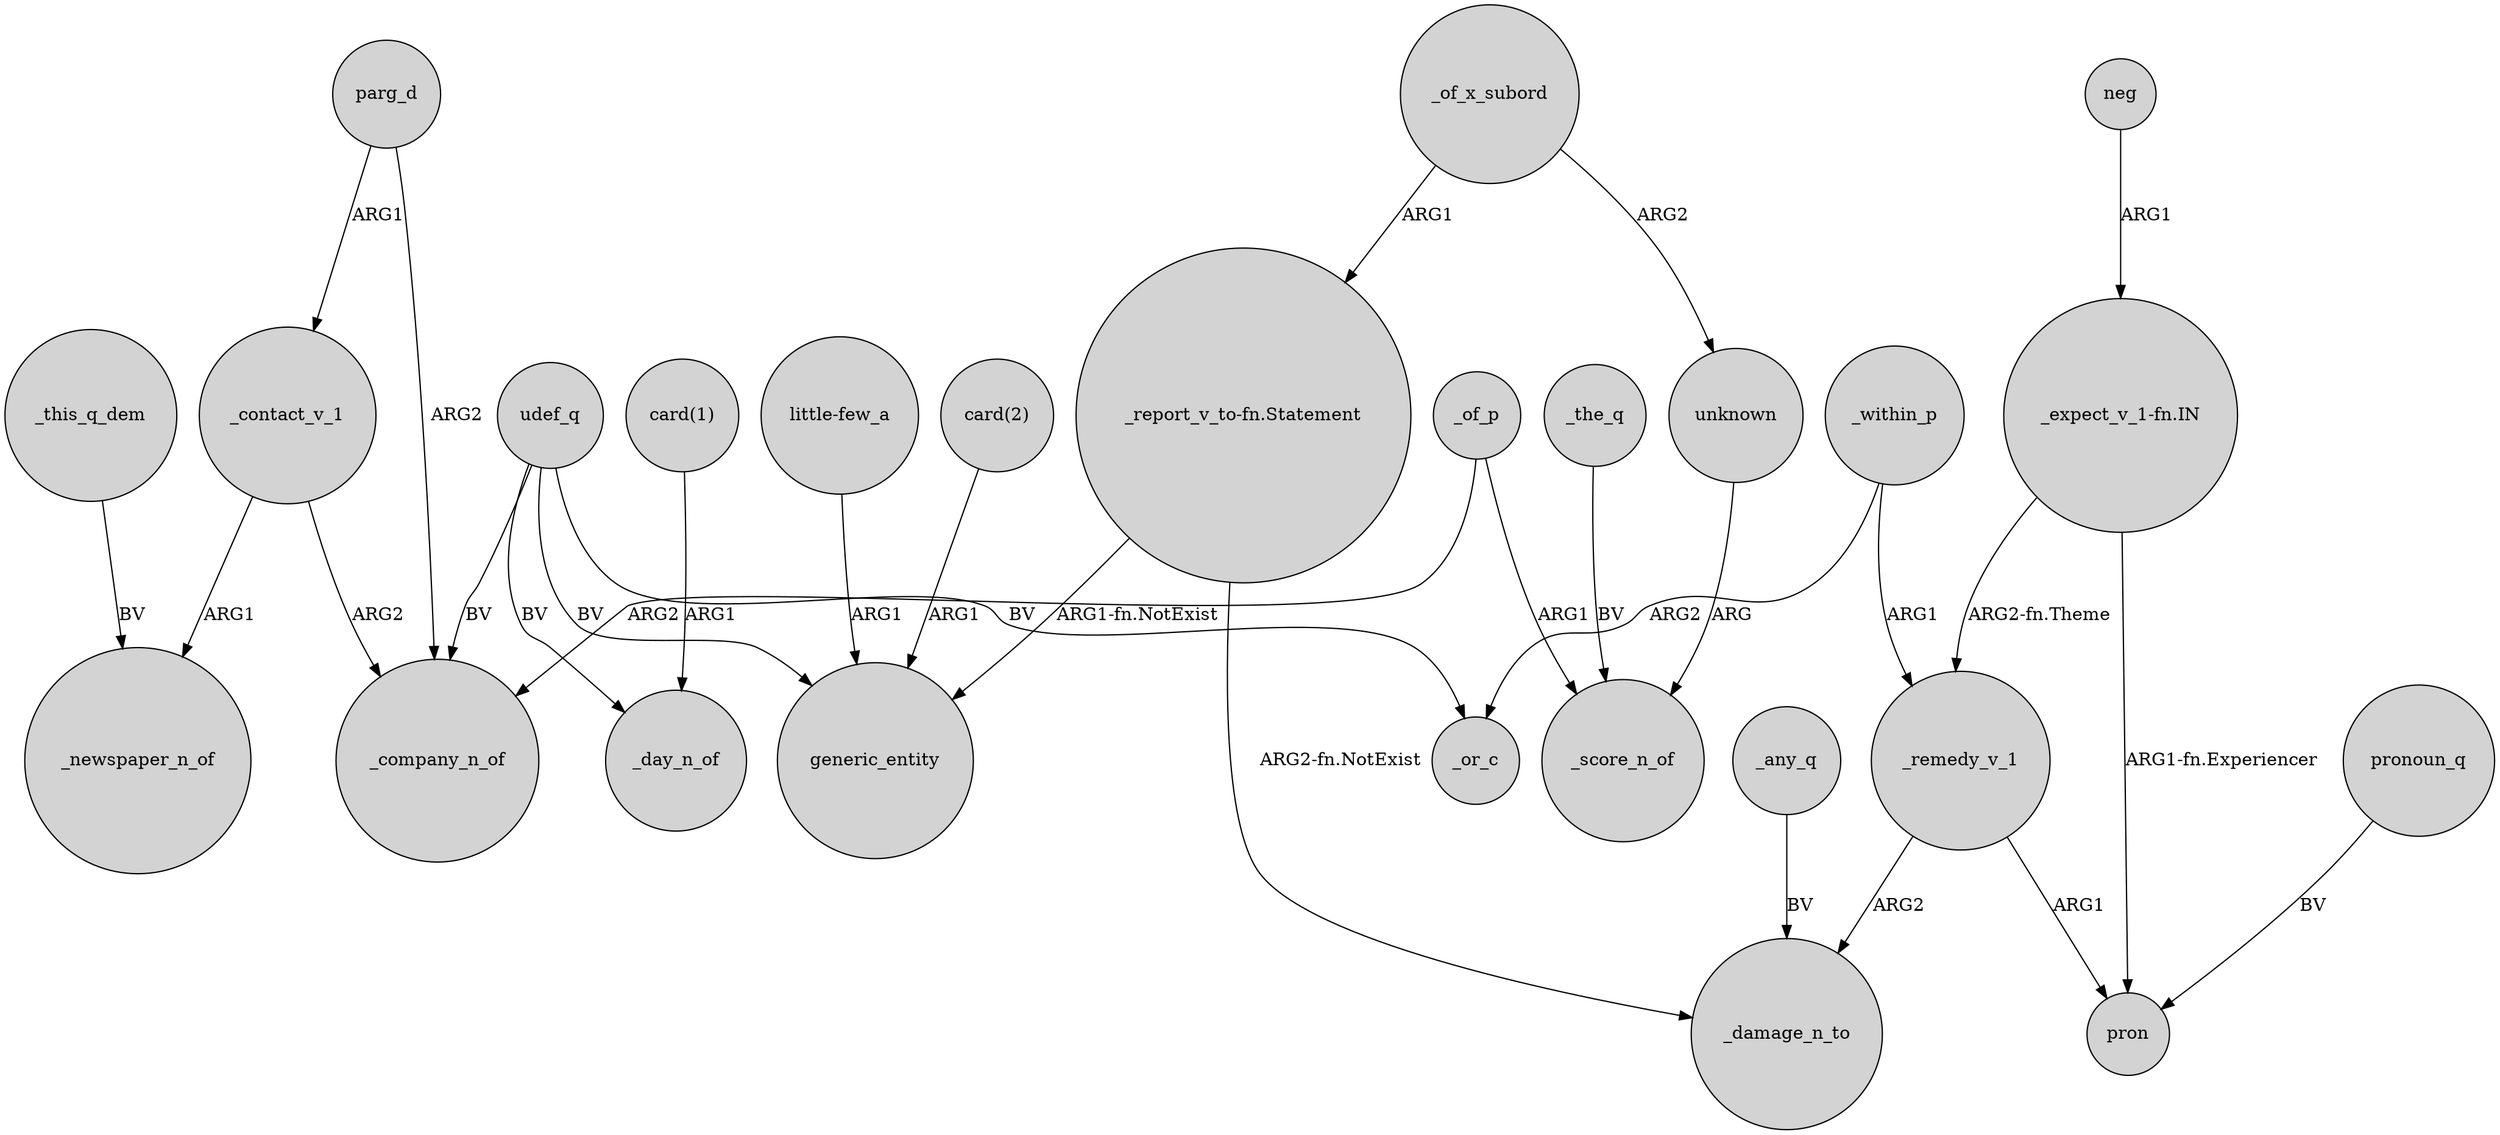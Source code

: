 digraph {
	node [shape=circle style=filled]
	_this_q_dem -> _newspaper_n_of [label=BV]
	"card(2)" -> generic_entity [label=ARG1]
	_remedy_v_1 -> pron [label=ARG1]
	"_report_v_to-fn.Statement" -> generic_entity [label="ARG1-fn.NotExist"]
	udef_q -> generic_entity [label=BV]
	_contact_v_1 -> _company_n_of [label=ARG2]
	"_report_v_to-fn.Statement" -> _damage_n_to [label="ARG2-fn.NotExist"]
	_within_p -> _remedy_v_1 [label=ARG1]
	_any_q -> _damage_n_to [label=BV]
	_contact_v_1 -> _newspaper_n_of [label=ARG1]
	parg_d -> _contact_v_1 [label=ARG1]
	"card(1)" -> _day_n_of [label=ARG1]
	udef_q -> _day_n_of [label=BV]
	udef_q -> _or_c [label=BV]
	_remedy_v_1 -> _damage_n_to [label=ARG2]
	pronoun_q -> pron [label=BV]
	_within_p -> _or_c [label=ARG2]
	_the_q -> _score_n_of [label=BV]
	parg_d -> _company_n_of [label=ARG2]
	"_expect_v_1-fn.IN" -> _remedy_v_1 [label="ARG2-fn.Theme"]
	_of_p -> _score_n_of [label=ARG1]
	unknown -> _score_n_of [label=ARG]
	_of_x_subord -> "_report_v_to-fn.Statement" [label=ARG1]
	"_expect_v_1-fn.IN" -> pron [label="ARG1-fn.Experiencer"]
	udef_q -> _company_n_of [label=BV]
	_of_x_subord -> unknown [label=ARG2]
	neg -> "_expect_v_1-fn.IN" [label=ARG1]
	_of_p -> _company_n_of [label=ARG2]
	"little-few_a" -> generic_entity [label=ARG1]
}
